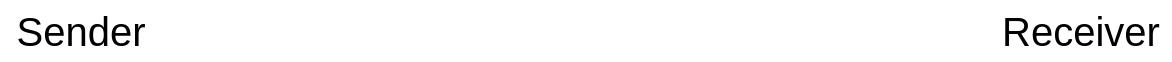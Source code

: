<mxfile version="15.9.4" type="github">
  <diagram id="79-s5XHoGDIOHGQPfeBm" name="Page-1">
    <mxGraphModel dx="1422" dy="752" grid="1" gridSize="10" guides="1" tooltips="1" connect="1" arrows="1" fold="1" page="1" pageScale="1" pageWidth="827" pageHeight="1169" math="0" shadow="0">
      <root>
        <mxCell id="0" />
        <mxCell id="1" parent="0" />
        <mxCell id="lj4PL6lqvF0ZKJ8xrtYB-1" value="Sender" style="text;html=1;resizable=0;autosize=1;align=center;verticalAlign=middle;points=[];fillColor=none;strokeColor=none;rounded=0;fontSize=20;" vertex="1" parent="1">
          <mxGeometry x="110" y="75" width="80" height="30" as="geometry" />
        </mxCell>
        <mxCell id="lj4PL6lqvF0ZKJ8xrtYB-2" value="Receiver" style="text;html=1;resizable=0;autosize=1;align=center;verticalAlign=middle;points=[];fillColor=none;strokeColor=none;rounded=0;fontSize=20;" vertex="1" parent="1">
          <mxGeometry x="605" y="75" width="90" height="30" as="geometry" />
        </mxCell>
      </root>
    </mxGraphModel>
  </diagram>
</mxfile>
